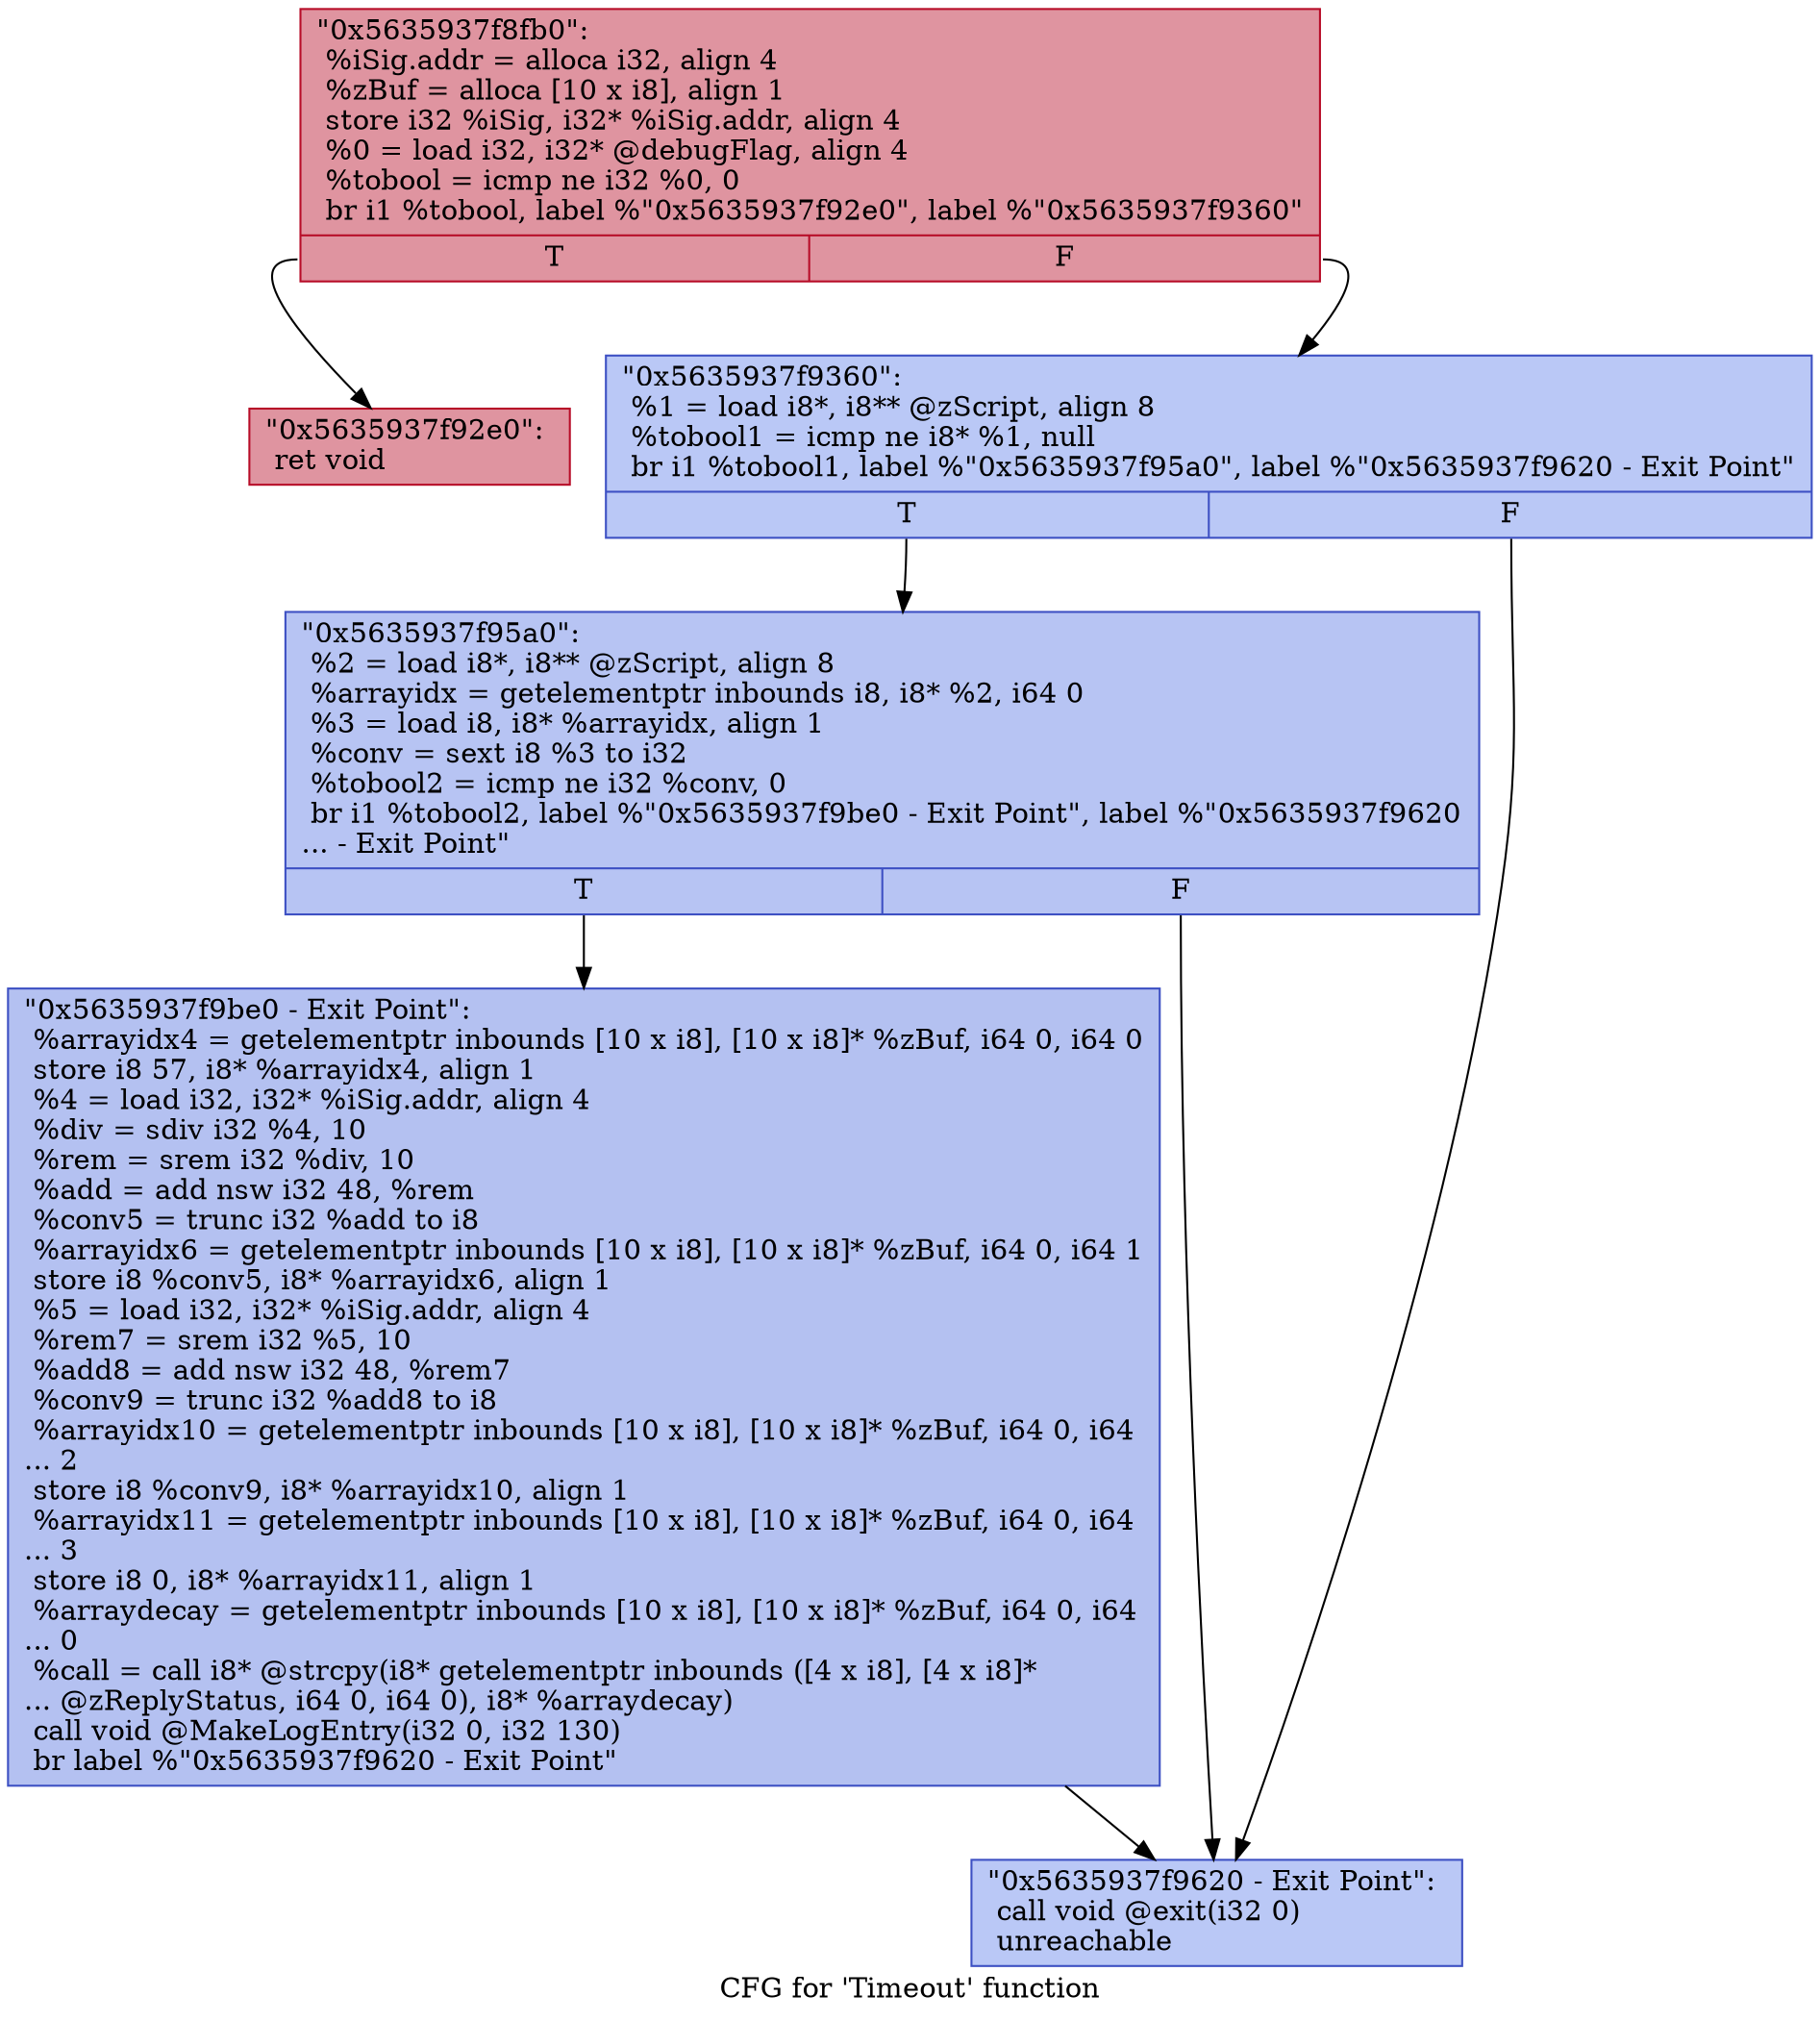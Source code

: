 digraph "CFG for 'Timeout' function" {
	label="CFG for 'Timeout' function";

	Node0x5635937f8fb0 [shape=record,color="#b70d28ff", style=filled, fillcolor="#b70d2870",label="{\"0x5635937f8fb0\":\l  %iSig.addr = alloca i32, align 4\l  %zBuf = alloca [10 x i8], align 1\l  store i32 %iSig, i32* %iSig.addr, align 4\l  %0 = load i32, i32* @debugFlag, align 4\l  %tobool = icmp ne i32 %0, 0\l  br i1 %tobool, label %\"0x5635937f92e0\", label %\"0x5635937f9360\"\l|{<s0>T|<s1>F}}"];
	Node0x5635937f8fb0:s0 -> Node0x5635937f92e0;
	Node0x5635937f8fb0:s1 -> Node0x5635937f9360;
	Node0x5635937f9360 [shape=record,color="#3d50c3ff", style=filled, fillcolor="#6282ea70",label="{\"0x5635937f9360\":                                 \l  %1 = load i8*, i8** @zScript, align 8\l  %tobool1 = icmp ne i8* %1, null\l  br i1 %tobool1, label %\"0x5635937f95a0\", label %\"0x5635937f9620 - Exit Point\"\l|{<s0>T|<s1>F}}"];
	Node0x5635937f9360:s0 -> Node0x5635937f95a0;
	Node0x5635937f9360:s1 -> Node0x5635937f9620;
	Node0x5635937f95a0 [shape=record,color="#3d50c3ff", style=filled, fillcolor="#5b7ae570",label="{\"0x5635937f95a0\":                                 \l  %2 = load i8*, i8** @zScript, align 8\l  %arrayidx = getelementptr inbounds i8, i8* %2, i64 0\l  %3 = load i8, i8* %arrayidx, align 1\l  %conv = sext i8 %3 to i32\l  %tobool2 = icmp ne i32 %conv, 0\l  br i1 %tobool2, label %\"0x5635937f9be0 - Exit Point\", label %\"0x5635937f9620\l... - Exit Point\"\l|{<s0>T|<s1>F}}"];
	Node0x5635937f95a0:s0 -> Node0x5635937f9be0;
	Node0x5635937f95a0:s1 -> Node0x5635937f9620;
	Node0x5635937f9be0 [shape=record,color="#3d50c3ff", style=filled, fillcolor="#5572df70",label="{\"0x5635937f9be0 - Exit Point\":                    \l  %arrayidx4 = getelementptr inbounds [10 x i8], [10 x i8]* %zBuf, i64 0, i64 0\l  store i8 57, i8* %arrayidx4, align 1\l  %4 = load i32, i32* %iSig.addr, align 4\l  %div = sdiv i32 %4, 10\l  %rem = srem i32 %div, 10\l  %add = add nsw i32 48, %rem\l  %conv5 = trunc i32 %add to i8\l  %arrayidx6 = getelementptr inbounds [10 x i8], [10 x i8]* %zBuf, i64 0, i64 1\l  store i8 %conv5, i8* %arrayidx6, align 1\l  %5 = load i32, i32* %iSig.addr, align 4\l  %rem7 = srem i32 %5, 10\l  %add8 = add nsw i32 48, %rem7\l  %conv9 = trunc i32 %add8 to i8\l  %arrayidx10 = getelementptr inbounds [10 x i8], [10 x i8]* %zBuf, i64 0, i64\l... 2\l  store i8 %conv9, i8* %arrayidx10, align 1\l  %arrayidx11 = getelementptr inbounds [10 x i8], [10 x i8]* %zBuf, i64 0, i64\l... 3\l  store i8 0, i8* %arrayidx11, align 1\l  %arraydecay = getelementptr inbounds [10 x i8], [10 x i8]* %zBuf, i64 0, i64\l... 0\l  %call = call i8* @strcpy(i8* getelementptr inbounds ([4 x i8], [4 x i8]*\l... @zReplyStatus, i64 0, i64 0), i8* %arraydecay)\l  call void @MakeLogEntry(i32 0, i32 130)\l  br label %\"0x5635937f9620 - Exit Point\"\l}"];
	Node0x5635937f9be0 -> Node0x5635937f9620;
	Node0x5635937f9620 [shape=record,color="#3d50c3ff", style=filled, fillcolor="#6282ea70",label="{\"0x5635937f9620 - Exit Point\":                    \l  call void @exit(i32 0)\l  unreachable\l}"];
	Node0x5635937f92e0 [shape=record,color="#b70d28ff", style=filled, fillcolor="#b70d2870",label="{\"0x5635937f92e0\":                                 \l  ret void\l}"];
}
